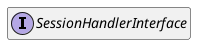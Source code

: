 @startuml
set namespaceSeparator \\
hide members
hide << alias >> circle

interface SessionHandlerInterface
@enduml
